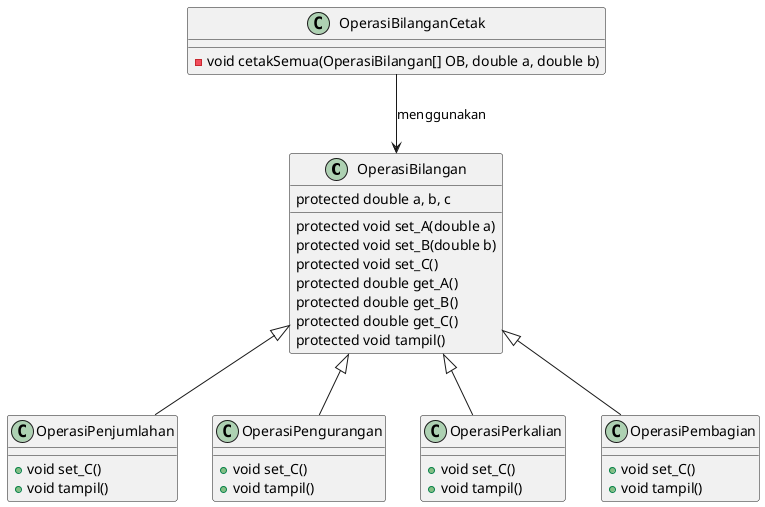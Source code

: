 @startuml
class OperasiBilangan {
    protected double a, b, c
    protected void set_A(double a)
    protected void set_B(double b)
    protected void set_C()
    protected double get_A()
    protected double get_B()
    protected double get_C()
    protected void tampil()
}

class OperasiPenjumlahan {
    + void set_C()
    + void tampil()
}

class OperasiPengurangan {
    + void set_C()
    + void tampil()
}

class OperasiPerkalian {
    + void set_C()
    + void tampil()
}

class OperasiPembagian {
    + void set_C()
    + void tampil()
}

class OperasiBilanganCetak {
    - void cetakSemua(OperasiBilangan[] OB, double a, double b)
}

OperasiBilangan <|-- OperasiPenjumlahan
OperasiBilangan <|-- OperasiPengurangan
OperasiBilangan <|-- OperasiPerkalian
OperasiBilangan <|-- OperasiPembagian
OperasiBilanganCetak --> OperasiBilangan : menggunakan
@enduml
